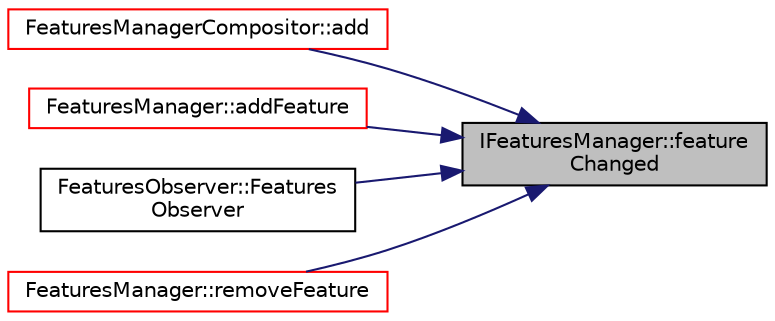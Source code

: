 digraph "IFeaturesManager::featureChanged"
{
 // LATEX_PDF_SIZE
  edge [fontname="Helvetica",fontsize="10",labelfontname="Helvetica",labelfontsize="10"];
  node [fontname="Helvetica",fontsize="10",shape=record];
  rankdir="RL";
  Node1 [label="IFeaturesManager::feature\lChanged",height=0.2,width=0.4,color="black", fillcolor="grey75", style="filled", fontcolor="black",tooltip=" "];
  Node1 -> Node2 [dir="back",color="midnightblue",fontsize="10",style="solid",fontname="Helvetica"];
  Node2 [label="FeaturesManagerCompositor::add",height=0.2,width=0.4,color="red", fillcolor="white", style="filled",URL="$class_features_manager_compositor.html#a8d150d040f70afe266184fb650ce6d91",tooltip=" "];
  Node1 -> Node5 [dir="back",color="midnightblue",fontsize="10",style="solid",fontname="Helvetica"];
  Node5 [label="FeaturesManager::addFeature",height=0.2,width=0.4,color="red", fillcolor="white", style="filled",URL="$class_features_manager.html#aecdfbd46e64242df19c2e81e92d55420",tooltip=" "];
  Node1 -> Node11 [dir="back",color="midnightblue",fontsize="10",style="solid",fontname="Helvetica"];
  Node11 [label="FeaturesObserver::Features\lObserver",height=0.2,width=0.4,color="black", fillcolor="white", style="filled",URL="$class_features_observer.html#a0fe8050b941c7df4daf1bfd5c0c1df69",tooltip=" "];
  Node1 -> Node12 [dir="back",color="midnightblue",fontsize="10",style="solid",fontname="Helvetica"];
  Node12 [label="FeaturesManager::removeFeature",height=0.2,width=0.4,color="red", fillcolor="white", style="filled",URL="$class_features_manager.html#ad4f07b5356db85965e4a63ffcca1d40e",tooltip=" "];
}
